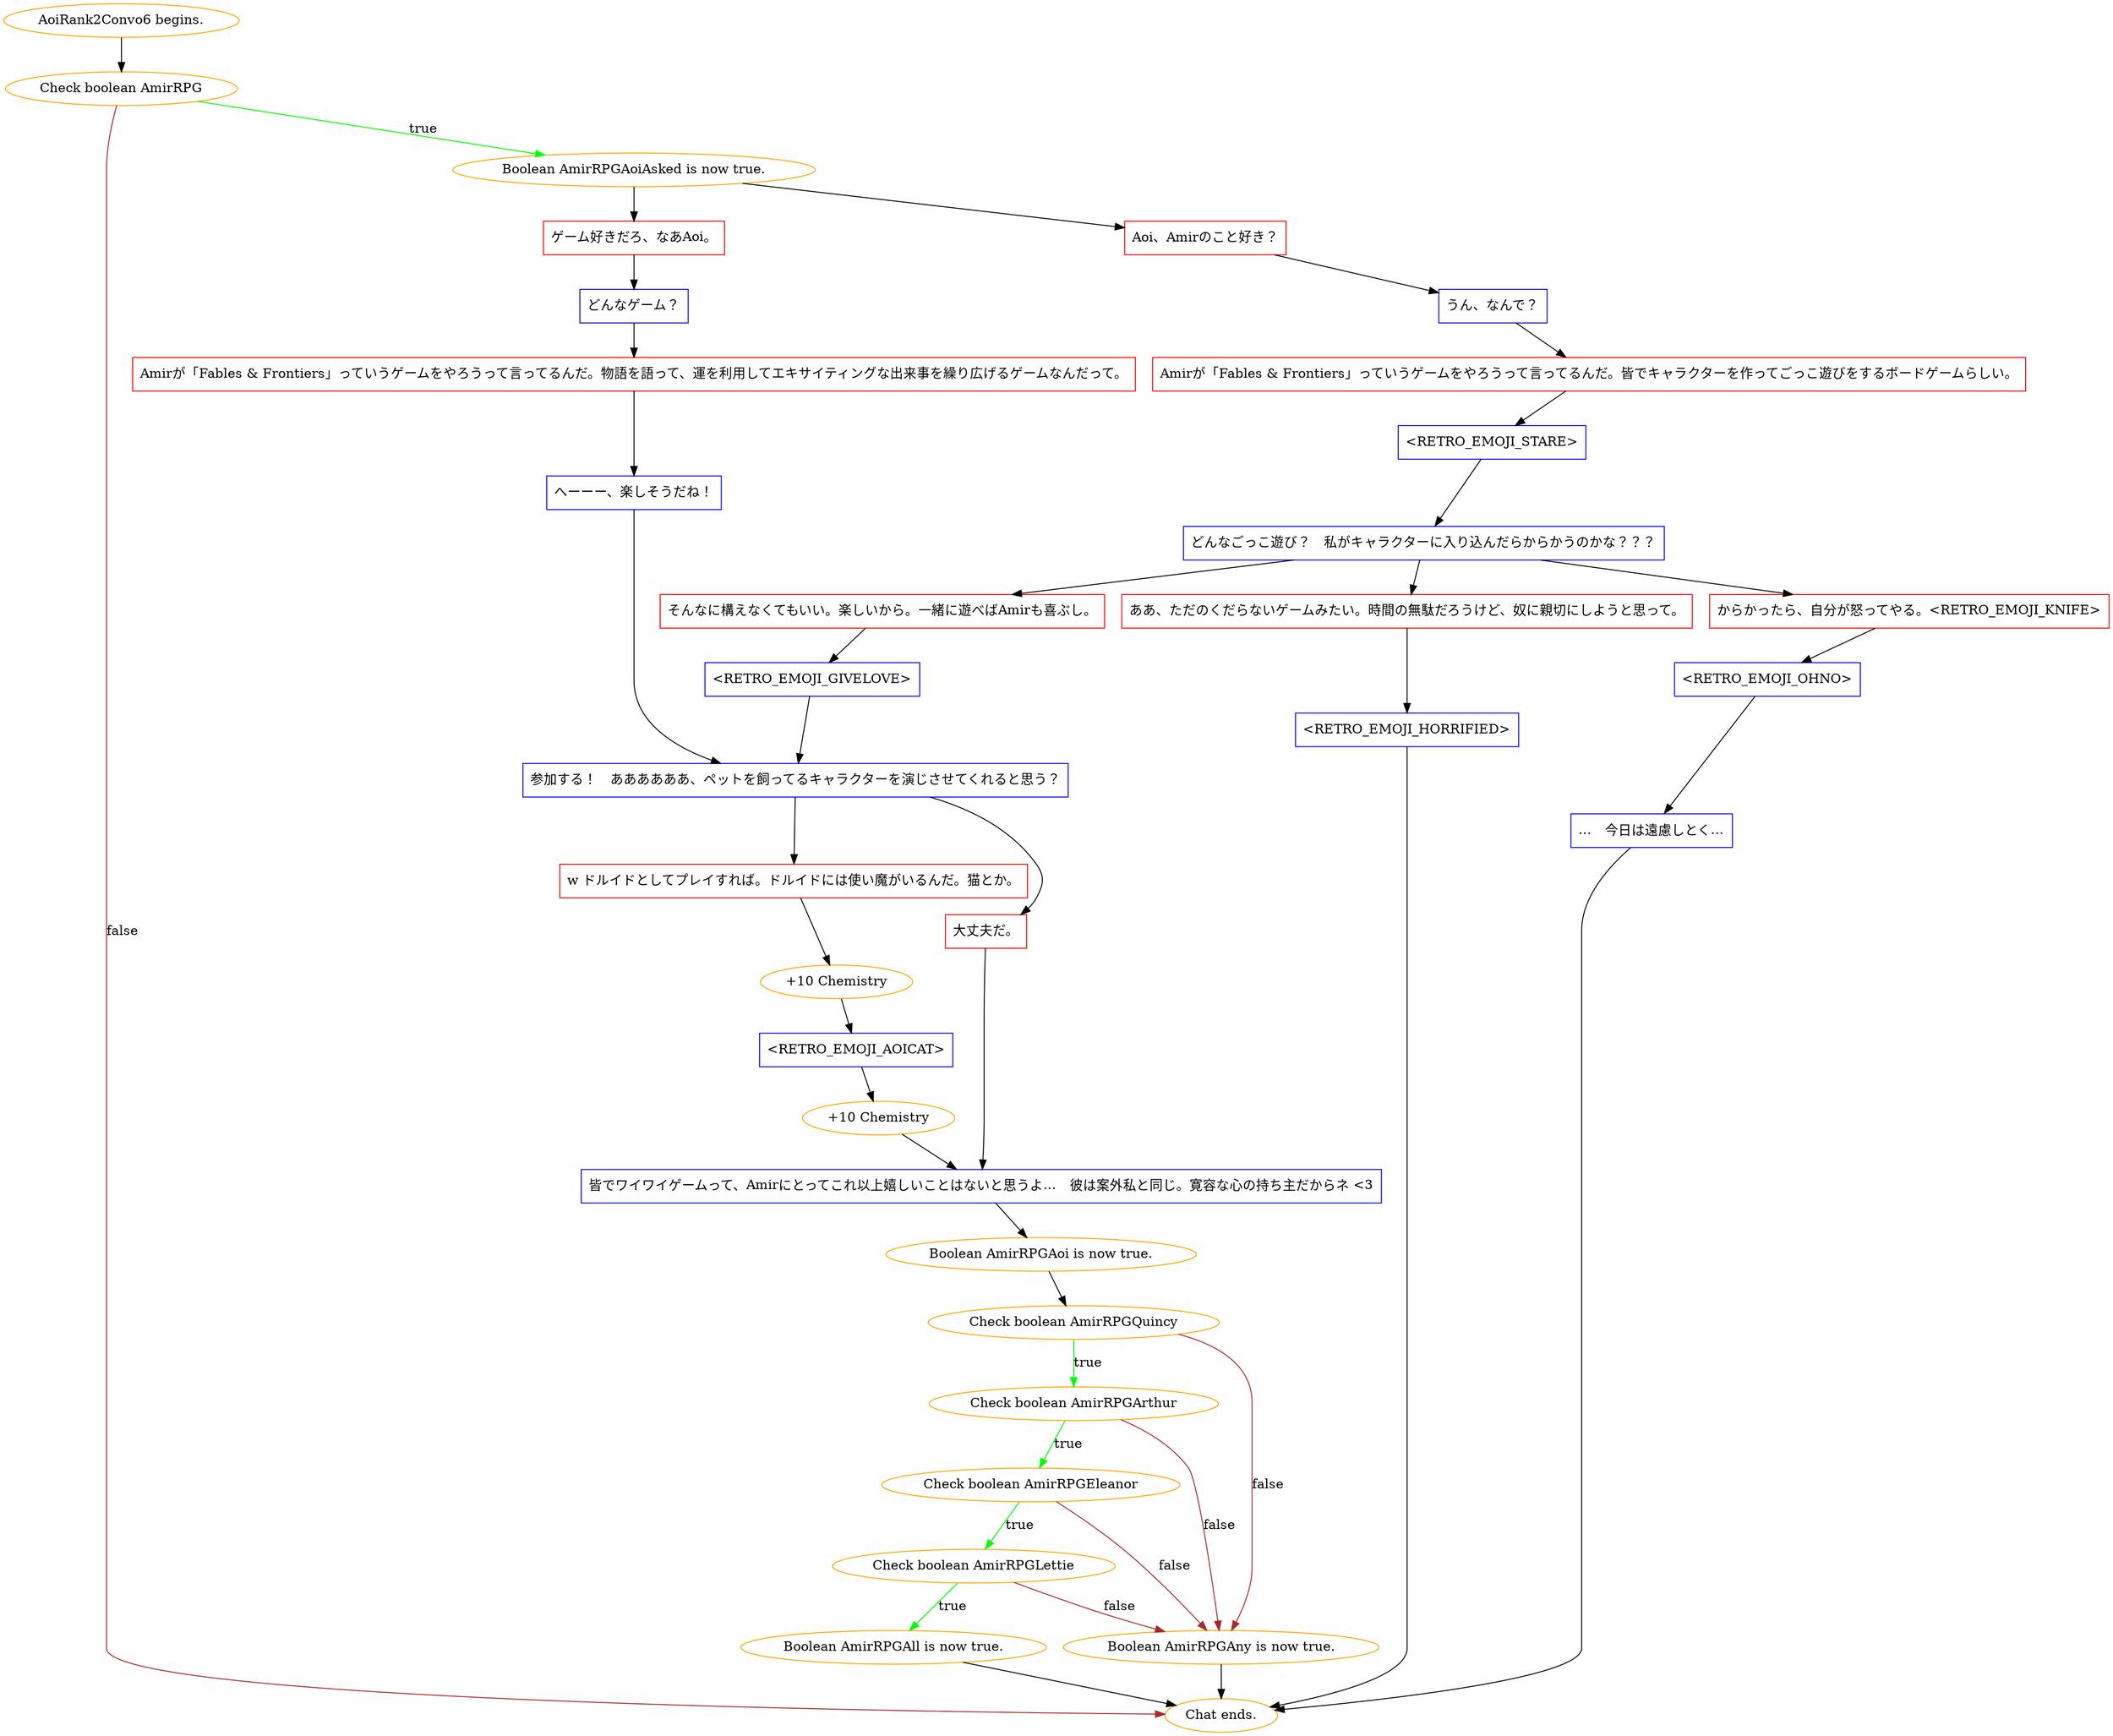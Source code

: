 digraph {
	"AoiRank2Convo6 begins." [color=orange];
		"AoiRank2Convo6 begins." -> j746431032;
	j746431032 [label="Check boolean AmirRPG",color=orange];
		j746431032 -> j683070349 [label=true,color=green];
		j746431032 -> "Chat ends." [label=false,color=brown];
	j683070349 [label="Boolean AmirRPGAoiAsked is now true.",color=orange];
		j683070349 -> j3401354213;
		j683070349 -> j611252117;
	"Chat ends." [color=orange];
	j3401354213 [label="Aoi、Amirのこと好き？",shape=box,color=red];
		j3401354213 -> j3549456412;
	j611252117 [label="ゲーム好きだろ、なあAoi。",shape=box,color=red];
		j611252117 -> j2631293036;
	j3549456412 [label="うん、なんで？",shape=box,color=blue];
		j3549456412 -> j4102039289;
	j2631293036 [label="どんなゲーム？",shape=box,color=blue];
		j2631293036 -> j1310523626;
	j4102039289 [label="Amirが「Fables & Frontiers」っていうゲームをやろうって言ってるんだ。皆でキャラクターを作ってごっこ遊びをするボードゲームらしい。",shape=box,color=red];
		j4102039289 -> j1711999444;
	j1310523626 [label="Amirが「Fables & Frontiers」っていうゲームをやろうって言ってるんだ。物語を語って、運を利用してエキサイティングな出来事を繰り広げるゲームなんだって。",shape=box,color=red];
		j1310523626 -> j793400865;
	j1711999444 [label="<RETRO_EMOJI_STARE>",shape=box,color=blue];
		j1711999444 -> j372594677;
	j793400865 [label="へーーー、楽しそうだね！",shape=box,color=blue];
		j793400865 -> j4066939097;
	j372594677 [label="どんなごっこ遊び？　私がキャラクターに入り込んだらからかうのかな？？？",shape=box,color=blue];
		j372594677 -> j834600767;
		j372594677 -> j4148283283;
		j372594677 -> j54575671;
	j4066939097 [label="参加する！　ああああああ、ペットを飼ってるキャラクターを演じさせてくれると思う？",shape=box,color=blue];
		j4066939097 -> j1322840282;
		j4066939097 -> j1299934420;
	j834600767 [label="ああ、ただのくだらないゲームみたい。時間の無駄だろうけど、奴に親切にしようと思って。",shape=box,color=red];
		j834600767 -> j1160114699;
	j4148283283 [label="からかったら、自分が怒ってやる。<RETRO_EMOJI_KNIFE>",shape=box,color=red];
		j4148283283 -> j2729082950;
	j54575671 [label="そんなに構えなくてもいい。楽しいから。一緒に遊べばAmirも喜ぶし。",shape=box,color=red];
		j54575671 -> j1938359512;
	j1322840282 [label="w ドルイドとしてプレイすれば。ドルイドには使い魔がいるんだ。猫とか。",shape=box,color=red];
		j1322840282 -> j1960059323;
	j1299934420 [label="大丈夫だ。",shape=box,color=red];
		j1299934420 -> j973048049;
	j1160114699 [label="<RETRO_EMOJI_HORRIFIED>",shape=box,color=blue];
		j1160114699 -> "Chat ends.";
	j2729082950 [label="<RETRO_EMOJI_OHNO>",shape=box,color=blue];
		j2729082950 -> j3720076690;
	j1938359512 [label="<RETRO_EMOJI_GIVELOVE>",shape=box,color=blue];
		j1938359512 -> j4066939097;
	j1960059323 [label="+10 Chemistry",color=orange];
		j1960059323 -> j674071628;
	j973048049 [label="皆でワイワイゲームって、Amirにとってこれ以上嬉しいことはないと思うよ…　彼は案外私と同じ。寛容な心の持ち主だからネ <3",shape=box,color=blue];
		j973048049 -> j2733582503;
	j3720076690 [label="…　今日は遠慮しとく…",shape=box,color=blue];
		j3720076690 -> "Chat ends.";
	j674071628 [label="<RETRO_EMOJI_AOICAT>",shape=box,color=blue];
		j674071628 -> j3949678724;
	j2733582503 [label="Boolean AmirRPGAoi is now true.",color=orange];
		j2733582503 -> j235759563;
	j3949678724 [label="+10 Chemistry",color=orange];
		j3949678724 -> j973048049;
	j235759563 [label="Check boolean AmirRPGQuincy",color=orange];
		j235759563 -> j4092888925 [label=true,color=green];
		j235759563 -> j1992773596 [label=false,color=brown];
	j4092888925 [label="Check boolean AmirRPGArthur",color=orange];
		j4092888925 -> j3988635441 [label=true,color=green];
		j4092888925 -> j1992773596 [label=false,color=brown];
	j1992773596 [label="Boolean AmirRPGAny is now true.",color=orange];
		j1992773596 -> "Chat ends.";
	j3988635441 [label="Check boolean AmirRPGEleanor",color=orange];
		j3988635441 -> j1570524431 [label=true,color=green];
		j3988635441 -> j1992773596 [label=false,color=brown];
	j1570524431 [label="Check boolean AmirRPGLettie",color=orange];
		j1570524431 -> j2677000302 [label=true,color=green];
		j1570524431 -> j1992773596 [label=false,color=brown];
	j2677000302 [label="Boolean AmirRPGAll is now true.",color=orange];
		j2677000302 -> "Chat ends.";
}